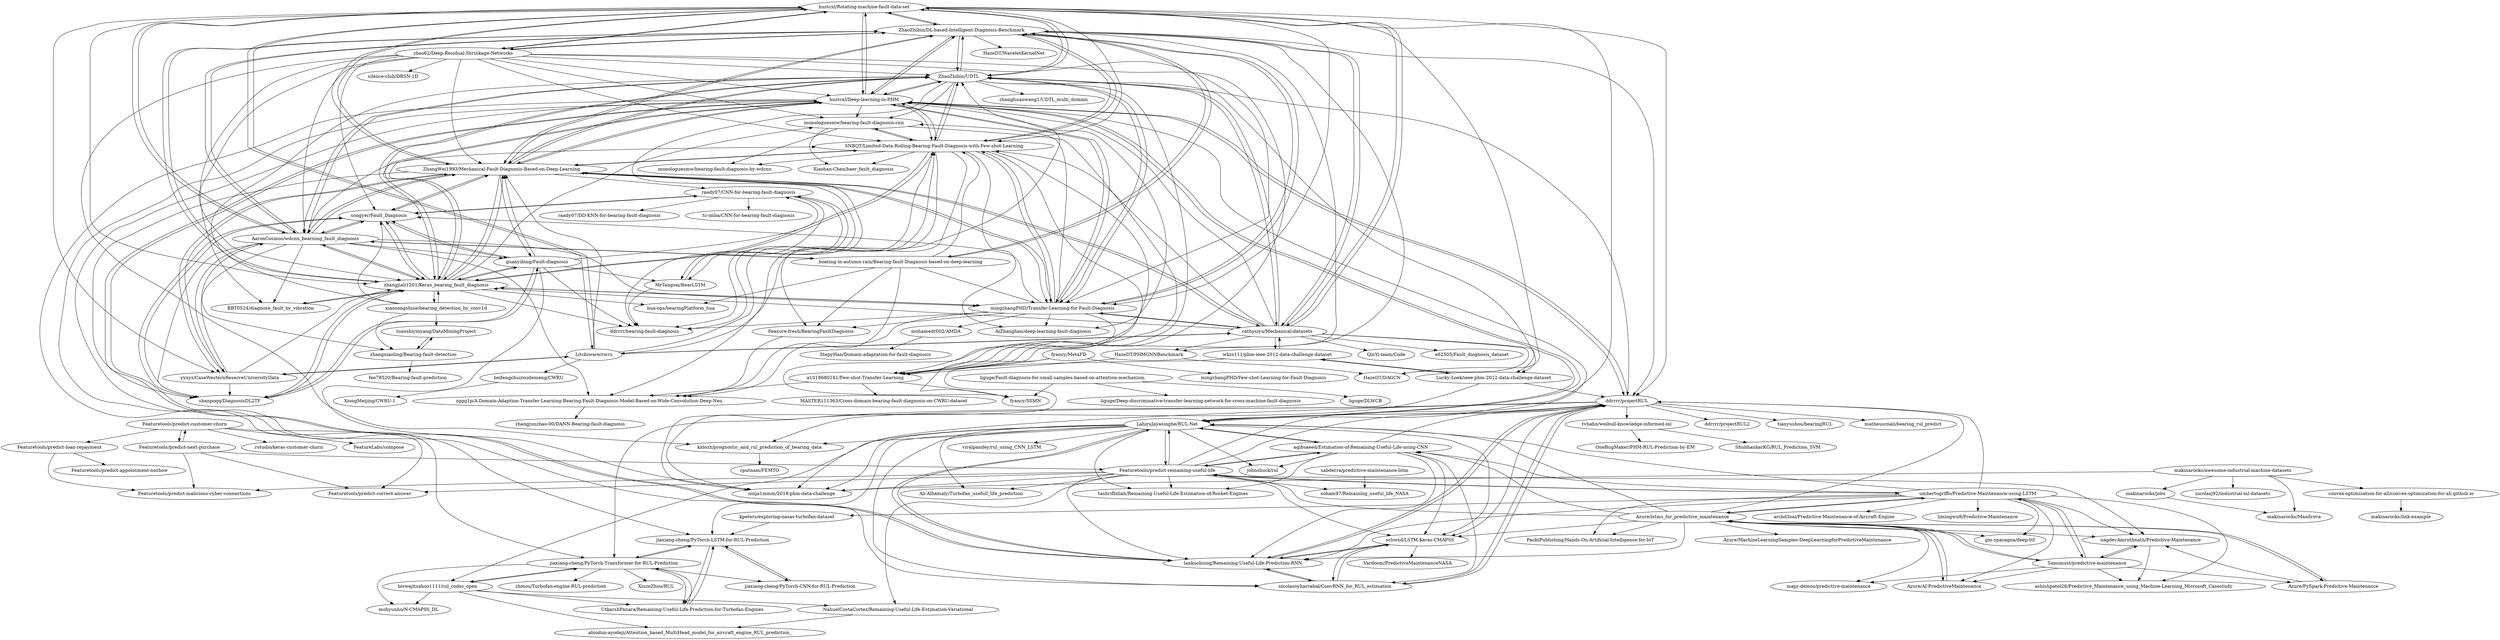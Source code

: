 digraph G {
"hustcxl/Rotating-machine-fault-data-set" -> "ZhaoZhibin/DL-based-Intelligent-Diagnosis-Benchmark"
"hustcxl/Rotating-machine-fault-data-set" -> "ZhaoZhibin/UDTL"
"hustcxl/Rotating-machine-fault-data-set" -> "hustcxl/Deep-learning-in-PHM"
"hustcxl/Rotating-machine-fault-data-set" -> "cathysiyu/Mechanical-datasets"
"hustcxl/Rotating-machine-fault-data-set" -> "AaronCosmos/wdcnn_bearning_fault_diagnosis"
"hustcxl/Rotating-machine-fault-data-set" -> "ddrrrr/projectRUL"
"hustcxl/Rotating-machine-fault-data-set" -> "Litchiware/cwru"
"hustcxl/Rotating-machine-fault-data-set" -> "ZhangWei1993/Mechanical-Fault-Diagnosis-Based-on-Deep-Learning"
"hustcxl/Rotating-machine-fault-data-set" -> "zhangjiali1201/Keras_bearing_fault_diagnosis"
"hustcxl/Rotating-machine-fault-data-set" -> "mingzhangPHD/Transfer-Learning-for-Fault-Diagnosis"
"hustcxl/Rotating-machine-fault-data-set" -> "Lucky-Loek/ieee-phm-2012-data-challenge-dataset"
"hustcxl/Rotating-machine-fault-data-set" -> "yyxyz/CaseWesternReserveUniversityData"
"hustcxl/Rotating-machine-fault-data-set" -> "SNBQT/Limited-Data-Rolling-Bearing-Fault-Diagnosis-with-Few-shot-Learning"
"hustcxl/Rotating-machine-fault-data-set" -> "zhao62/Deep-Residual-Shrinkage-Networks"
"hustcxl/Rotating-machine-fault-data-set" -> "LahiruJayasinghe/RUL-Net"
"Azure/lstms_for_predictive_maintenance" -> "umbertogriffo/Predictive-Maintenance-using-LSTM"
"Azure/lstms_for_predictive_maintenance" -> "Samimust/predictive-maintenance"
"Azure/lstms_for_predictive_maintenance" -> "Azure/PySpark-Predictive-Maintenance"
"Azure/lstms_for_predictive_maintenance" -> "LahiruJayasinghe/RUL-Net"
"Azure/lstms_for_predictive_maintenance" -> "Azure/AI-PredictiveMaintenance"
"Azure/lstms_for_predictive_maintenance" -> "PacktPublishing/Hands-On-Artificial-Intelligence-for-IoT"
"Azure/lstms_for_predictive_maintenance" -> "aqibsaeed/Estimation-of-Remaining-Useful-Life-using-CNN"
"Azure/lstms_for_predictive_maintenance" -> "Featuretools/predict-remaining-useful-life"
"Azure/lstms_for_predictive_maintenance" -> "lankuohsing/Remaining-Useful-Life-Prediction-RNN"
"Azure/lstms_for_predictive_maintenance" -> "Azure/MachineLearningSamples-DeepLearningforPredictiveMaintenance"
"Azure/lstms_for_predictive_maintenance" -> "schwxd/LSTM-Keras-CMAPSS"
"Azure/lstms_for_predictive_maintenance" -> "nagdevAmruthnath/Predictive-Maintenance"
"Azure/lstms_for_predictive_maintenance" -> "gm-spacagna/deep-ttf" ["e"=1]
"Azure/lstms_for_predictive_maintenance" -> "mapr-demos/predictive-maintenance"
"Azure/lstms_for_predictive_maintenance" -> "ddrrrr/projectRUL"
"Featuretools/predict-customer-churn" -> "Featuretools/predict-next-purchase"
"Featuretools/predict-customer-churn" -> "Featuretools/predict-loan-repayment"
"Featuretools/predict-customer-churn" -> "rstudio/keras-customer-churn"
"Featuretools/predict-customer-churn" -> "FeatureLabs/compose" ["e"=1]
"Featuretools/predict-customer-churn" -> "Featuretools/predict-correct-answer"
"umbertogriffo/Predictive-Maintenance-using-LSTM" -> "Azure/lstms_for_predictive_maintenance"
"umbertogriffo/Predictive-Maintenance-using-LSTM" -> "Samimust/predictive-maintenance"
"umbertogriffo/Predictive-Maintenance-using-LSTM" -> "PacktPublishing/Hands-On-Artificial-Intelligence-for-IoT"
"umbertogriffo/Predictive-Maintenance-using-LSTM" -> "LahiruJayasinghe/RUL-Net"
"umbertogriffo/Predictive-Maintenance-using-LSTM" -> "Featuretools/predict-remaining-useful-life"
"umbertogriffo/Predictive-Maintenance-using-LSTM" -> "nagdevAmruthnath/Predictive-Maintenance"
"umbertogriffo/Predictive-Maintenance-using-LSTM" -> "aqibsaeed/Estimation-of-Remaining-Useful-Life-using-CNN"
"umbertogriffo/Predictive-Maintenance-using-LSTM" -> "archd3sai/Predictive-Maintenance-of-Aircraft-Engine"
"umbertogriffo/Predictive-Maintenance-using-LSTM" -> "ashishpatel26/Predictive_Maintenance_using_Machine-Learning_Microsoft_Casestudy"
"umbertogriffo/Predictive-Maintenance-using-LSTM" -> "lankuohsing/Remaining-Useful-Life-Prediction-RNN"
"umbertogriffo/Predictive-Maintenance-using-LSTM" -> "kpeters/exploring-nasas-turbofan-dataset"
"umbertogriffo/Predictive-Maintenance-using-LSTM" -> "limingwu8/Predictive-Maintenance"
"umbertogriffo/Predictive-Maintenance-using-LSTM" -> "ddrrrr/projectRUL"
"umbertogriffo/Predictive-Maintenance-using-LSTM" -> "gm-spacagna/deep-ttf" ["e"=1]
"umbertogriffo/Predictive-Maintenance-using-LSTM" -> "Azure/AI-PredictiveMaintenance"
"aqibsaeed/Estimation-of-Remaining-Useful-Life-using-CNN" -> "LahiruJayasinghe/RUL-Net"
"aqibsaeed/Estimation-of-Remaining-Useful-Life-using-CNN" -> "Featuretools/predict-remaining-useful-life"
"aqibsaeed/Estimation-of-Remaining-Useful-Life-using-CNN" -> "lankuohsing/Remaining-Useful-Life-Prediction-RNN"
"aqibsaeed/Estimation-of-Remaining-Useful-Life-using-CNN" -> "nicolasoyharcabal/ConvRNN_for_RUL_estimation"
"aqibsaeed/Estimation-of-Remaining-Useful-Life-using-CNN" -> "schwxd/LSTM-Keras-CMAPSS"
"aqibsaeed/Estimation-of-Remaining-Useful-Life-using-CNN" -> "tashrifbillah/Remaining-Useful-Life-Estimation-of-Rocket-Engines"
"aqibsaeed/Estimation-of-Remaining-Useful-Life-using-CNN" -> "johnsbuck/rul"
"aqibsaeed/Estimation-of-Remaining-Useful-Life-using-CNN" -> "ddrrrr/projectRUL"
"boating-in-autumn-rain/Bearing-fault-Diagnosis-based-on-deep-learning" -> "SNBQT/Limited-Data-Rolling-Bearing-Fault-Diagnosis-with-Few-shot-Learning"
"boating-in-autumn-rain/Bearing-fault-Diagnosis-based-on-deep-learning" -> "zggg1p/A-Domain-Adaption-Transfer-Learning-Bearing-Fault-Diagnosis-Model-Based-on-Wide-Convolution-Deep-Neu"
"boating-in-autumn-rain/Bearing-fault-Diagnosis-based-on-deep-learning" -> "ZhaoZhibin/DL-based-Intelligent-Diagnosis-Benchmark"
"boating-in-autumn-rain/Bearing-fault-Diagnosis-based-on-deep-learning" -> "AaronCosmos/wdcnn_bearning_fault_diagnosis"
"boating-in-autumn-rain/Bearing-fault-Diagnosis-based-on-deep-learning" -> "mingzhangPHD/Transfer-Learning-for-Fault-Diagnosis"
"boating-in-autumn-rain/Bearing-fault-Diagnosis-based-on-deep-learning" -> "Feaxure-fresh/BearingFaultDiagnosis"
"boating-in-autumn-rain/Bearing-fault-Diagnosis-based-on-deep-learning" -> "hua-ops/bearingPlatform_hua"
"ZhaoZhibin/DL-based-Intelligent-Diagnosis-Benchmark" -> "ZhaoZhibin/UDTL"
"ZhaoZhibin/DL-based-Intelligent-Diagnosis-Benchmark" -> "hustcxl/Rotating-machine-fault-data-set"
"ZhaoZhibin/DL-based-Intelligent-Diagnosis-Benchmark" -> "hustcxl/Deep-learning-in-PHM"
"ZhaoZhibin/DL-based-Intelligent-Diagnosis-Benchmark" -> "SNBQT/Limited-Data-Rolling-Bearing-Fault-Diagnosis-with-Few-shot-Learning"
"ZhaoZhibin/DL-based-Intelligent-Diagnosis-Benchmark" -> "mingzhangPHD/Transfer-Learning-for-Fault-Diagnosis"
"ZhaoZhibin/DL-based-Intelligent-Diagnosis-Benchmark" -> "zhangjiali1201/Keras_bearing_fault_diagnosis"
"ZhaoZhibin/DL-based-Intelligent-Diagnosis-Benchmark" -> "ZhangWei1993/Mechanical-Fault-Diagnosis-Based-on-Deep-Learning"
"ZhaoZhibin/DL-based-Intelligent-Diagnosis-Benchmark" -> "cathysiyu/Mechanical-datasets"
"ZhaoZhibin/DL-based-Intelligent-Diagnosis-Benchmark" -> "AaronCosmos/wdcnn_bearning_fault_diagnosis"
"ZhaoZhibin/DL-based-Intelligent-Diagnosis-Benchmark" -> "a1018680161/Few-shot-Transfer-Learning"
"ZhaoZhibin/DL-based-Intelligent-Diagnosis-Benchmark" -> "zhao62/Deep-Residual-Shrinkage-Networks"
"ZhaoZhibin/DL-based-Intelligent-Diagnosis-Benchmark" -> "ddrrrr/projectRUL"
"ZhaoZhibin/DL-based-Intelligent-Diagnosis-Benchmark" -> "HazeDT/WaveletKernelNet"
"ZhaoZhibin/DL-based-Intelligent-Diagnosis-Benchmark" -> "boating-in-autumn-rain/Bearing-fault-Diagnosis-based-on-deep-learning"
"ZhaoZhibin/DL-based-Intelligent-Diagnosis-Benchmark" -> "HazeDT/PHMGNNBenchmark"
"cathysiyu/Mechanical-datasets" -> "mingzhangPHD/Transfer-Learning-for-Fault-Diagnosis"
"cathysiyu/Mechanical-datasets" -> "ZhaoZhibin/DL-based-Intelligent-Diagnosis-Benchmark"
"cathysiyu/Mechanical-datasets" -> "ZhangWei1993/Mechanical-Fault-Diagnosis-Based-on-Deep-Learning"
"cathysiyu/Mechanical-datasets" -> "hustcxl/Rotating-machine-fault-data-set"
"cathysiyu/Mechanical-datasets" -> "ZhaoZhibin/UDTL"
"cathysiyu/Mechanical-datasets" -> "SNBQT/Limited-Data-Rolling-Bearing-Fault-Diagnosis-with-Few-shot-Learning"
"cathysiyu/Mechanical-datasets" -> "Litchiware/cwru"
"cathysiyu/Mechanical-datasets" -> "wkzs111/phm-ieee-2012-data-challenge-dataset"
"cathysiyu/Mechanical-datasets" -> "hustcxl/Deep-learning-in-PHM"
"cathysiyu/Mechanical-datasets" -> "e62505/Fault_diognosis_dataset"
"cathysiyu/Mechanical-datasets" -> "HazeDT/PHMGNNBenchmark"
"cathysiyu/Mechanical-datasets" -> "HazeDT/DAGCN"
"cathysiyu/Mechanical-datasets" -> "QinYi-team/Code"
"cathysiyu/Mechanical-datasets" -> "zhangjiali1201/Keras_bearing_fault_diagnosis"
"cathysiyu/Mechanical-datasets" -> "Lucky-Loek/ieee-phm-2012-data-challenge-dataset"
"LahiruJayasinghe/RUL-Net" -> "aqibsaeed/Estimation-of-Remaining-Useful-Life-using-CNN"
"LahiruJayasinghe/RUL-Net" -> "ddrrrr/projectRUL"
"LahiruJayasinghe/RUL-Net" -> "nicolasoyharcabal/ConvRNN_for_RUL_estimation"
"LahiruJayasinghe/RUL-Net" -> "lankuohsing/Remaining-Useful-Life-Prediction-RNN"
"LahiruJayasinghe/RUL-Net" -> "hustcxl/Deep-learning-in-PHM"
"LahiruJayasinghe/RUL-Net" -> "Featuretools/predict-remaining-useful-life"
"LahiruJayasinghe/RUL-Net" -> "schwxd/LSTM-Keras-CMAPSS"
"LahiruJayasinghe/RUL-Net" -> "tashrifbillah/Remaining-Useful-Life-Estimation-of-Rocket-Engines"
"LahiruJayasinghe/RUL-Net" -> "biswajitsahoo1111/rul_codes_open"
"LahiruJayasinghe/RUL-Net" -> "Ali-Alhamaly/Turbofan_usefull_life_prediction"
"LahiruJayasinghe/RUL-Net" -> "jiaxiang-cheng/PyTorch-LSTM-for-RUL-Prediction"
"LahiruJayasinghe/RUL-Net" -> "johnsbuck/rul"
"LahiruJayasinghe/RUL-Net" -> "kidozh/prognostic_and_rul_prediction_of_bearing_data"
"LahiruJayasinghe/RUL-Net" -> "viralpandey/rul_using_CNN_LSTM"
"LahiruJayasinghe/RUL-Net" -> "ninja1mmm/2018-phm-data-challenge"
"jiaxiang-cheng/PyTorch-LSTM-for-RUL-Prediction" -> "jiaxiang-cheng/PyTorch-Transformer-for-RUL-Prediction"
"jiaxiang-cheng/PyTorch-LSTM-for-RUL-Prediction" -> "UtkarshPanara/Remaining-Useful-Life-Prediction-for-Turbofan-Engines"
"jiaxiang-cheng/PyTorch-LSTM-for-RUL-Prediction" -> "jiaxiang-cheng/PyTorch-CNN-for-RUL-Prediction"
"AaronCosmos/wdcnn_bearning_fault_diagnosis" -> "zhangjiali1201/Keras_bearing_fault_diagnosis"
"AaronCosmos/wdcnn_bearning_fault_diagnosis" -> "ZhangWei1993/Mechanical-Fault-Diagnosis-Based-on-Deep-Learning"
"AaronCosmos/wdcnn_bearning_fault_diagnosis" -> "songyer/Fault_Diagnosis"
"AaronCosmos/wdcnn_bearning_fault_diagnosis" -> "ZhaoZhibin/DL-based-Intelligent-Diagnosis-Benchmark"
"AaronCosmos/wdcnn_bearning_fault_diagnosis" -> "hustcxl/Rotating-machine-fault-data-set"
"AaronCosmos/wdcnn_bearning_fault_diagnosis" -> "SNBQT/Limited-Data-Rolling-Bearing-Fault-Diagnosis-with-Few-shot-Learning"
"AaronCosmos/wdcnn_bearning_fault_diagnosis" -> "mingzhangPHD/Transfer-Learning-for-Fault-Diagnosis"
"AaronCosmos/wdcnn_bearning_fault_diagnosis" -> "BBT0524/diagnose_fault_by_vibration"
"AaronCosmos/wdcnn_bearning_fault_diagnosis" -> "ZhaoZhibin/UDTL"
"AaronCosmos/wdcnn_bearning_fault_diagnosis" -> "yyxyz/CaseWesternReserveUniversityData"
"AaronCosmos/wdcnn_bearning_fault_diagnosis" -> "shanpoqq/DiagnosisDL2TF"
"AaronCosmos/wdcnn_bearning_fault_diagnosis" -> "zggg1p/A-Domain-Adaption-Transfer-Learning-Bearing-Fault-Diagnosis-Model-Based-on-Wide-Convolution-Deep-Neu"
"AaronCosmos/wdcnn_bearning_fault_diagnosis" -> "zhangxiaoling/Bearing-fault-detection"
"AaronCosmos/wdcnn_bearning_fault_diagnosis" -> "boating-in-autumn-rain/Bearing-fault-Diagnosis-based-on-deep-learning"
"AaronCosmos/wdcnn_bearning_fault_diagnosis" -> "guanyibing/Fault-diagnosis"
"liguge/Fault-diagnosis-for-small-samples-based-on-attention-mechanism" -> "liguge/Deep-discriminative-transfer-learning-network-for-cross-machine-fault-diagnosis"
"liguge/Fault-diagnosis-for-small-samples-based-on-attention-mechanism" -> "liguge/DLWCB"
"liguge/Fault-diagnosis-for-small-samples-based-on-attention-mechanism" -> "fyancy/SSMN"
"zhao62/Deep-Residual-Shrinkage-Networks" -> "ZhaoZhibin/DL-based-Intelligent-Diagnosis-Benchmark"
"zhao62/Deep-Residual-Shrinkage-Networks" -> "mingzhangPHD/Transfer-Learning-for-Fault-Diagnosis"
"zhao62/Deep-Residual-Shrinkage-Networks" -> "SNBQT/Limited-Data-Rolling-Bearing-Fault-Diagnosis-with-Few-shot-Learning"
"zhao62/Deep-Residual-Shrinkage-Networks" -> "hustcxl/Rotating-machine-fault-data-set"
"zhao62/Deep-Residual-Shrinkage-Networks" -> "zhangjiali1201/Keras_bearing_fault_diagnosis"
"zhao62/Deep-Residual-Shrinkage-Networks" -> "monologuesmw/bearing-fault-diagnosis-cnn"
"zhao62/Deep-Residual-Shrinkage-Networks" -> "a1018680161/Few-shot-Transfer-Learning"
"zhao62/Deep-Residual-Shrinkage-Networks" -> "hustcxl/Deep-learning-in-PHM"
"zhao62/Deep-Residual-Shrinkage-Networks" -> "AaronCosmos/wdcnn_bearning_fault_diagnosis"
"zhao62/Deep-Residual-Shrinkage-Networks" -> "ZhangWei1993/Mechanical-Fault-Diagnosis-Based-on-Deep-Learning"
"zhao62/Deep-Residual-Shrinkage-Networks" -> "BBT0524/diagnose_fault_by_vibration"
"zhao62/Deep-Residual-Shrinkage-Networks" -> "kidozh/prognostic_and_rul_prediction_of_bearing_data"
"zhao62/Deep-Residual-Shrinkage-Networks" -> "ZhaoZhibin/UDTL"
"zhao62/Deep-Residual-Shrinkage-Networks" -> "songyer/Fault_Diagnosis"
"zhao62/Deep-Residual-Shrinkage-Networks" -> "silence-club/DRSN-1D"
"ddrrrr/projectRUL" -> "nicolasoyharcabal/ConvRNN_for_RUL_estimation"
"ddrrrr/projectRUL" -> "kidozh/prognostic_and_rul_prediction_of_bearing_data"
"ddrrrr/projectRUL" -> "hustcxl/Deep-learning-in-PHM"
"ddrrrr/projectRUL" -> "ddrrrr/projectRUL2"
"ddrrrr/projectRUL" -> "LahiruJayasinghe/RUL-Net"
"ddrrrr/projectRUL" -> "tianyushou/bearingRUL"
"ddrrrr/projectRUL" -> "matheuscnali/bearing_rul_predict"
"ddrrrr/projectRUL" -> "lankuohsing/Remaining-Useful-Life-Prediction-RNN"
"ddrrrr/projectRUL" -> "schwxd/LSTM-Keras-CMAPSS"
"ddrrrr/projectRUL" -> "ninja1mmm/2018-phm-data-challenge"
"ddrrrr/projectRUL" -> "jiaxiang-cheng/PyTorch-Transformer-for-RUL-Prediction"
"ddrrrr/projectRUL" -> "tvhahn/weibull-knowledge-informed-ml"
"hustcxl/Deep-learning-in-PHM" -> "ddrrrr/projectRUL"
"hustcxl/Deep-learning-in-PHM" -> "LahiruJayasinghe/RUL-Net"
"hustcxl/Deep-learning-in-PHM" -> "ZhaoZhibin/UDTL"
"hustcxl/Deep-learning-in-PHM" -> "nicolasoyharcabal/ConvRNN_for_RUL_estimation"
"hustcxl/Deep-learning-in-PHM" -> "lankuohsing/Remaining-Useful-Life-Prediction-RNN"
"hustcxl/Deep-learning-in-PHM" -> "ZhaoZhibin/DL-based-Intelligent-Diagnosis-Benchmark"
"hustcxl/Deep-learning-in-PHM" -> "AiZhanghan/deep-learning-fault-diagnosis"
"hustcxl/Deep-learning-in-PHM" -> "mingzhangPHD/Transfer-Learning-for-Fault-Diagnosis"
"hustcxl/Deep-learning-in-PHM" -> "SNBQT/Limited-Data-Rolling-Bearing-Fault-Diagnosis-with-Few-shot-Learning"
"hustcxl/Deep-learning-in-PHM" -> "hustcxl/Rotating-machine-fault-data-set"
"hustcxl/Deep-learning-in-PHM" -> "ZhangWei1993/Mechanical-Fault-Diagnosis-Based-on-Deep-Learning"
"hustcxl/Deep-learning-in-PHM" -> "zhangjiali1201/Keras_bearing_fault_diagnosis"
"hustcxl/Deep-learning-in-PHM" -> "jiaxiang-cheng/PyTorch-LSTM-for-RUL-Prediction"
"hustcxl/Deep-learning-in-PHM" -> "monologuesmw/bearing-fault-diagnosis-cnn"
"hustcxl/Deep-learning-in-PHM" -> "jiaxiang-cheng/PyTorch-Transformer-for-RUL-Prediction"
"kidozh/prognostic_and_rul_prediction_of_bearing_data" -> "cputnam/FEMTO"
"tvhahn/weibull-knowledge-informed-ml" -> "ShubhankarKG/RUL_Prediction_SVM"
"tvhahn/weibull-knowledge-informed-ml" -> "OneBugMaker/PHM-RUL-Prediction-by-EM"
"ZhangWei1993/Mechanical-Fault-Diagnosis-Based-on-Deep-Learning" -> "zhangjiali1201/Keras_bearing_fault_diagnosis"
"ZhangWei1993/Mechanical-Fault-Diagnosis-Based-on-Deep-Learning" -> "AaronCosmos/wdcnn_bearning_fault_diagnosis"
"ZhangWei1993/Mechanical-Fault-Diagnosis-Based-on-Deep-Learning" -> "guanyibing/Fault-diagnosis"
"ZhangWei1993/Mechanical-Fault-Diagnosis-Based-on-Deep-Learning" -> "songyer/Fault_Diagnosis"
"ZhangWei1993/Mechanical-Fault-Diagnosis-Based-on-Deep-Learning" -> "mingzhangPHD/Transfer-Learning-for-Fault-Diagnosis"
"ZhangWei1993/Mechanical-Fault-Diagnosis-Based-on-Deep-Learning" -> "SNBQT/Limited-Data-Rolling-Bearing-Fault-Diagnosis-with-Few-shot-Learning"
"ZhangWei1993/Mechanical-Fault-Diagnosis-Based-on-Deep-Learning" -> "MrTangsai/BearLSTM"
"ZhangWei1993/Mechanical-Fault-Diagnosis-Based-on-Deep-Learning" -> "shanpoqq/DiagnosisDL2TF"
"ZhangWei1993/Mechanical-Fault-Diagnosis-Based-on-Deep-Learning" -> "ZhaoZhibin/DL-based-Intelligent-Diagnosis-Benchmark"
"ZhangWei1993/Mechanical-Fault-Diagnosis-Based-on-Deep-Learning" -> "cathysiyu/Mechanical-datasets"
"ZhangWei1993/Mechanical-Fault-Diagnosis-Based-on-Deep-Learning" -> "hustcxl/Deep-learning-in-PHM"
"ZhangWei1993/Mechanical-Fault-Diagnosis-Based-on-Deep-Learning" -> "raady07/CNN-for-bearing-fault-diagnosis"
"ZhangWei1993/Mechanical-Fault-Diagnosis-Based-on-Deep-Learning" -> "ZhaoZhibin/UDTL"
"ZhangWei1993/Mechanical-Fault-Diagnosis-Based-on-Deep-Learning" -> "yyxyz/CaseWesternReserveUniversityData"
"ZhangWei1993/Mechanical-Fault-Diagnosis-Based-on-Deep-Learning" -> "hustcxl/Rotating-machine-fault-data-set"
"Litchiware/cwru" -> "yyxyz/CaseWesternReserveUniversityData"
"Litchiware/cwru" -> "hustcxl/Rotating-machine-fault-data-set"
"Litchiware/cwru" -> "beifengchuizoudemeng/CWRU"
"Litchiware/cwru" -> "cathysiyu/Mechanical-datasets"
"Litchiware/cwru" -> "ZhangWei1993/Mechanical-Fault-Diagnosis-Based-on-Deep-Learning"
"Litchiware/cwru" -> "ZhaoZhibin/UDTL"
"Litchiware/cwru" -> "SNBQT/Limited-Data-Rolling-Bearing-Fault-Diagnosis-with-Few-shot-Learning"
"yyxyz/CaseWesternReserveUniversityData" -> "Litchiware/cwru"
"yyxyz/CaseWesternReserveUniversityData" -> "zhangjiali1201/Keras_bearing_fault_diagnosis"
"yyxyz/CaseWesternReserveUniversityData" -> "ZhangWei1993/Mechanical-Fault-Diagnosis-Based-on-Deep-Learning"
"yyxyz/CaseWesternReserveUniversityData" -> "AaronCosmos/wdcnn_bearning_fault_diagnosis"
"yyxyz/CaseWesternReserveUniversityData" -> "shanpoqq/DiagnosisDL2TF"
"jiaxiang-cheng/PyTorch-Transformer-for-RUL-Prediction" -> "jiaxiang-cheng/PyTorch-LSTM-for-RUL-Prediction"
"jiaxiang-cheng/PyTorch-Transformer-for-RUL-Prediction" -> "UtkarshPanara/Remaining-Useful-Life-Prediction-for-Turbofan-Engines"
"jiaxiang-cheng/PyTorch-Transformer-for-RUL-Prediction" -> "zhmou/Turbofan-engine-RUL-prediction"
"jiaxiang-cheng/PyTorch-Transformer-for-RUL-Prediction" -> "XiuzeZhou/RUL" ["e"=1]
"jiaxiang-cheng/PyTorch-Transformer-for-RUL-Prediction" -> "mohyunho/N-CMAPSS_DL"
"jiaxiang-cheng/PyTorch-Transformer-for-RUL-Prediction" -> "jiaxiang-cheng/PyTorch-CNN-for-RUL-Prediction"
"jiaxiang-cheng/PyTorch-Transformer-for-RUL-Prediction" -> "biswajitsahoo1111/rul_codes_open"
"Feaxure-fresh/BearingFaultDiagnosis" -> "zggg1p/A-Domain-Adaption-Transfer-Learning-Bearing-Fault-Diagnosis-Model-Based-on-Wide-Convolution-Deep-Neu"
"zggg1p/A-Domain-Adaption-Transfer-Learning-Bearing-Fault-Diagnosis-Model-Based-on-Wide-Convolution-Deep-Neu" -> "zhangjunzhao-00/DANN-Bearing-fault-diagnosis"
"luanshiyinyang/DataMiningProject" -> "zhangxiaoling/Bearing-fault-detection"
"zhangxiaoling/Bearing-fault-detection" -> "luanshiyinyang/DataMiningProject"
"zhangxiaoling/Bearing-fault-detection" -> "fee78520/Bearing-fault-prediction"
"SNBQT/Limited-Data-Rolling-Bearing-Fault-Diagnosis-with-Few-shot-Learning" -> "mingzhangPHD/Transfer-Learning-for-Fault-Diagnosis"
"SNBQT/Limited-Data-Rolling-Bearing-Fault-Diagnosis-with-Few-shot-Learning" -> "monologuesmw/bearing-fault-diagnosis-cnn"
"SNBQT/Limited-Data-Rolling-Bearing-Fault-Diagnosis-with-Few-shot-Learning" -> "ddrrrr/bearing-fault-diagnosis"
"SNBQT/Limited-Data-Rolling-Bearing-Fault-Diagnosis-with-Few-shot-Learning" -> "ZhaoZhibin/UDTL"
"SNBQT/Limited-Data-Rolling-Bearing-Fault-Diagnosis-with-Few-shot-Learning" -> "a1018680161/Few-shot-Transfer-Learning"
"SNBQT/Limited-Data-Rolling-Bearing-Fault-Diagnosis-with-Few-shot-Learning" -> "zggg1p/A-Domain-Adaption-Transfer-Learning-Bearing-Fault-Diagnosis-Model-Based-on-Wide-Convolution-Deep-Neu"
"SNBQT/Limited-Data-Rolling-Bearing-Fault-Diagnosis-with-Few-shot-Learning" -> "zhangjiali1201/Keras_bearing_fault_diagnosis"
"SNBQT/Limited-Data-Rolling-Bearing-Fault-Diagnosis-with-Few-shot-Learning" -> "ZhaoZhibin/DL-based-Intelligent-Diagnosis-Benchmark"
"SNBQT/Limited-Data-Rolling-Bearing-Fault-Diagnosis-with-Few-shot-Learning" -> "hustcxl/Deep-learning-in-PHM"
"SNBQT/Limited-Data-Rolling-Bearing-Fault-Diagnosis-with-Few-shot-Learning" -> "monologuesmw/bearing-fault-diagnosis-by-wdcnn"
"SNBQT/Limited-Data-Rolling-Bearing-Fault-Diagnosis-with-Few-shot-Learning" -> "AiZhanghan/deep-learning-fault-diagnosis"
"SNBQT/Limited-Data-Rolling-Bearing-Fault-Diagnosis-with-Few-shot-Learning" -> "ZhangWei1993/Mechanical-Fault-Diagnosis-Based-on-Deep-Learning"
"SNBQT/Limited-Data-Rolling-Bearing-Fault-Diagnosis-with-Few-shot-Learning" -> "Xiaohan-Chen/baer_fault_diagnosis"
"SNBQT/Limited-Data-Rolling-Bearing-Fault-Diagnosis-with-Few-shot-Learning" -> "fyancy/SSMN"
"SNBQT/Limited-Data-Rolling-Bearing-Fault-Diagnosis-with-Few-shot-Learning" -> "Feaxure-fresh/BearingFaultDiagnosis"
"ZhaoZhibin/UDTL" -> "mingzhangPHD/Transfer-Learning-for-Fault-Diagnosis"
"ZhaoZhibin/UDTL" -> "ZhaoZhibin/DL-based-Intelligent-Diagnosis-Benchmark"
"ZhaoZhibin/UDTL" -> "SNBQT/Limited-Data-Rolling-Bearing-Fault-Diagnosis-with-Few-shot-Learning"
"ZhaoZhibin/UDTL" -> "hustcxl/Deep-learning-in-PHM"
"ZhaoZhibin/UDTL" -> "a1018680161/Few-shot-Transfer-Learning"
"ZhaoZhibin/UDTL" -> "hustcxl/Rotating-machine-fault-data-set"
"ZhaoZhibin/UDTL" -> "HazeDT/DAGCN"
"ZhaoZhibin/UDTL" -> "zhangjiali1201/Keras_bearing_fault_diagnosis"
"ZhaoZhibin/UDTL" -> "cathysiyu/Mechanical-datasets"
"ZhaoZhibin/UDTL" -> "ddrrrr/bearing-fault-diagnosis"
"ZhaoZhibin/UDTL" -> "ZhangWei1993/Mechanical-Fault-Diagnosis-Based-on-Deep-Learning"
"ZhaoZhibin/UDTL" -> "monologuesmw/bearing-fault-diagnosis-cnn"
"ZhaoZhibin/UDTL" -> "zhanghuanwang1/UDTL_multi_domain"
"ZhaoZhibin/UDTL" -> "AaronCosmos/wdcnn_bearning_fault_diagnosis"
"ZhaoZhibin/UDTL" -> "ddrrrr/projectRUL"
"raady07/CNN-for-bearing-fault-diagnosis" -> "raady07/DD-KNN-for-bearing-fault-diagnosis"
"raady07/CNN-for-bearing-fault-diagnosis" -> "ddrrrr/bearing-fault-diagnosis"
"raady07/CNN-for-bearing-fault-diagnosis" -> "MrTangsai/BearLSTM"
"raady07/CNN-for-bearing-fault-diagnosis" -> "songyer/Fault_Diagnosis"
"raady07/CNN-for-bearing-fault-diagnosis" -> "tc-imba/CNN-for-bearing-fault-diagnosis"
"songyer/Fault_Diagnosis" -> "shanpoqq/DiagnosisDL2TF"
"songyer/Fault_Diagnosis" -> "zhangjiali1201/Keras_bearing_fault_diagnosis"
"songyer/Fault_Diagnosis" -> "guanyibing/Fault-diagnosis"
"songyer/Fault_Diagnosis" -> "ZhangWei1993/Mechanical-Fault-Diagnosis-Based-on-Deep-Learning"
"songyer/Fault_Diagnosis" -> "raady07/CNN-for-bearing-fault-diagnosis"
"songyer/Fault_Diagnosis" -> "AaronCosmos/wdcnn_bearning_fault_diagnosis"
"HazeDT/PHMGNNBenchmark" -> "HazeDT/DAGCN"
"HazeDT/PHMGNNBenchmark" -> "a1018680161/Few-shot-Transfer-Learning"
"nicolasoyharcabal/ConvRNN_for_RUL_estimation" -> "lankuohsing/Remaining-Useful-Life-Prediction-RNN"
"nicolasoyharcabal/ConvRNN_for_RUL_estimation" -> "ddrrrr/projectRUL"
"nicolasoyharcabal/ConvRNN_for_RUL_estimation" -> "schwxd/LSTM-Keras-CMAPSS"
"xiaosongshine/bearing_detection_by_conv1d" -> "zhangjiali1201/Keras_bearing_fault_diagnosis"
"xiaosongshine/bearing_detection_by_conv1d" -> "zhangxiaoling/Bearing-fault-detection"
"xiaosongshine/bearing_detection_by_conv1d" -> "luanshiyinyang/DataMiningProject"
"xiaosongshine/bearing_detection_by_conv1d" -> "songyer/Fault_Diagnosis"
"xiaosongshine/bearing_detection_by_conv1d" -> "ZhaoZhibin/UDTL"
"zhangjiali1201/Keras_bearing_fault_diagnosis" -> "ZhangWei1993/Mechanical-Fault-Diagnosis-Based-on-Deep-Learning"
"zhangjiali1201/Keras_bearing_fault_diagnosis" -> "AaronCosmos/wdcnn_bearning_fault_diagnosis"
"zhangjiali1201/Keras_bearing_fault_diagnosis" -> "songyer/Fault_Diagnosis"
"zhangjiali1201/Keras_bearing_fault_diagnosis" -> "mingzhangPHD/Transfer-Learning-for-Fault-Diagnosis"
"zhangjiali1201/Keras_bearing_fault_diagnosis" -> "shanpoqq/DiagnosisDL2TF"
"zhangjiali1201/Keras_bearing_fault_diagnosis" -> "SNBQT/Limited-Data-Rolling-Bearing-Fault-Diagnosis-with-Few-shot-Learning"
"zhangjiali1201/Keras_bearing_fault_diagnosis" -> "monologuesmw/bearing-fault-diagnosis-cnn"
"zhangjiali1201/Keras_bearing_fault_diagnosis" -> "xiaosongshine/bearing_detection_by_conv1d"
"zhangjiali1201/Keras_bearing_fault_diagnosis" -> "ddrrrr/bearing-fault-diagnosis"
"zhangjiali1201/Keras_bearing_fault_diagnosis" -> "ZhaoZhibin/DL-based-Intelligent-Diagnosis-Benchmark"
"zhangjiali1201/Keras_bearing_fault_diagnosis" -> "ZhaoZhibin/UDTL"
"zhangjiali1201/Keras_bearing_fault_diagnosis" -> "BBT0524/diagnose_fault_by_vibration"
"zhangjiali1201/Keras_bearing_fault_diagnosis" -> "guanyibing/Fault-diagnosis"
"zhangjiali1201/Keras_bearing_fault_diagnosis" -> "hustcxl/Deep-learning-in-PHM"
"zhangjiali1201/Keras_bearing_fault_diagnosis" -> "hua-ops/bearingPlatform_hua"
"wkzs111/phm-ieee-2012-data-challenge-dataset" -> "Lucky-Loek/ieee-phm-2012-data-challenge-dataset"
"wkzs111/phm-ieee-2012-data-challenge-dataset" -> "ninja1mmm/2018-phm-data-challenge"
"wkzs111/phm-ieee-2012-data-challenge-dataset" -> "cathysiyu/Mechanical-datasets"
"shanpoqq/DiagnosisDL2TF" -> "songyer/Fault_Diagnosis"
"shanpoqq/DiagnosisDL2TF" -> "guanyibing/Fault-diagnosis"
"shanpoqq/DiagnosisDL2TF" -> "zhangjiali1201/Keras_bearing_fault_diagnosis"
"BBT0524/diagnose_fault_by_vibration" -> "zhangjiali1201/Keras_bearing_fault_diagnosis"
"mingzhangPHD/Transfer-Learning-for-Fault-Diagnosis" -> "ZhaoZhibin/UDTL"
"mingzhangPHD/Transfer-Learning-for-Fault-Diagnosis" -> "SNBQT/Limited-Data-Rolling-Bearing-Fault-Diagnosis-with-Few-shot-Learning"
"mingzhangPHD/Transfer-Learning-for-Fault-Diagnosis" -> "zhangjiali1201/Keras_bearing_fault_diagnosis"
"mingzhangPHD/Transfer-Learning-for-Fault-Diagnosis" -> "ddrrrr/bearing-fault-diagnosis"
"mingzhangPHD/Transfer-Learning-for-Fault-Diagnosis" -> "a1018680161/Few-shot-Transfer-Learning"
"mingzhangPHD/Transfer-Learning-for-Fault-Diagnosis" -> "zggg1p/A-Domain-Adaption-Transfer-Learning-Bearing-Fault-Diagnosis-Model-Based-on-Wide-Convolution-Deep-Neu"
"mingzhangPHD/Transfer-Learning-for-Fault-Diagnosis" -> "hustcxl/Deep-learning-in-PHM"
"mingzhangPHD/Transfer-Learning-for-Fault-Diagnosis" -> "mohamedr002/AMDA"
"mingzhangPHD/Transfer-Learning-for-Fault-Diagnosis" -> "ZhangWei1993/Mechanical-Fault-Diagnosis-Based-on-Deep-Learning"
"mingzhangPHD/Transfer-Learning-for-Fault-Diagnosis" -> "monologuesmw/bearing-fault-diagnosis-cnn"
"mingzhangPHD/Transfer-Learning-for-Fault-Diagnosis" -> "ZhaoZhibin/DL-based-Intelligent-Diagnosis-Benchmark"
"mingzhangPHD/Transfer-Learning-for-Fault-Diagnosis" -> "cathysiyu/Mechanical-datasets"
"mingzhangPHD/Transfer-Learning-for-Fault-Diagnosis" -> "AiZhanghan/deep-learning-fault-diagnosis"
"mingzhangPHD/Transfer-Learning-for-Fault-Diagnosis" -> "Feaxure-fresh/BearingFaultDiagnosis"
"mingzhangPHD/Transfer-Learning-for-Fault-Diagnosis" -> "songyer/Fault_Diagnosis"
"a1018680161/Few-shot-Transfer-Learning" -> "MASTER111363/Cross-domain-bearing-fault-diagnosis-on-CWRU-dataset"
"a1018680161/Few-shot-Transfer-Learning" -> "zggg1p/A-Domain-Adaption-Transfer-Learning-Bearing-Fault-Diagnosis-Model-Based-on-Wide-Convolution-Deep-Neu"
"a1018680161/Few-shot-Transfer-Learning" -> "fyancy/SSMN"
"beifengchuizoudemeng/CWRU" -> "XiongMeijing/CWRU-1"
"Lucky-Loek/ieee-phm-2012-data-challenge-dataset" -> "wkzs111/phm-ieee-2012-data-challenge-dataset"
"Lucky-Loek/ieee-phm-2012-data-challenge-dataset" -> "ddrrrr/projectRUL"
"Lucky-Loek/ieee-phm-2012-data-challenge-dataset" -> "ninja1mmm/2018-phm-data-challenge"
"Featuretools/predict-remaining-useful-life" -> "LahiruJayasinghe/RUL-Net"
"Featuretools/predict-remaining-useful-life" -> "aqibsaeed/Estimation-of-Remaining-Useful-Life-using-CNN"
"Featuretools/predict-remaining-useful-life" -> "Ali-Alhamaly/Turbofan_usefull_life_prediction"
"Featuretools/predict-remaining-useful-life" -> "tashrifbillah/Remaining-Useful-Life-Estimation-of-Rocket-Engines"
"Featuretools/predict-remaining-useful-life" -> "soham97/Remaining_useful_life_NASA"
"Featuretools/predict-remaining-useful-life" -> "lankuohsing/Remaining-Useful-Life-Prediction-RNN"
"Featuretools/predict-remaining-useful-life" -> "ddrrrr/projectRUL"
"Featuretools/predict-remaining-useful-life" -> "hustcxl/Deep-learning-in-PHM"
"Featuretools/predict-remaining-useful-life" -> "umbertogriffo/Predictive-Maintenance-using-LSTM"
"Featuretools/predict-remaining-useful-life" -> "schwxd/LSTM-Keras-CMAPSS"
"Featuretools/predict-remaining-useful-life" -> "NahuelCostaCortez/Remaining-Useful-Life-Estimation-Variational"
"Featuretools/predict-remaining-useful-life" -> "nagdevAmruthnath/Predictive-Maintenance"
"Featuretools/predict-remaining-useful-life" -> "Featuretools/predict-correct-answer"
"Featuretools/predict-remaining-useful-life" -> "Featuretools/predict-malicious-cyber-connections"
"Featuretools/predict-remaining-useful-life" -> "ninja1mmm/2018-phm-data-challenge"
"biswajitsahoo1111/rul_codes_open" -> "mohyunho/N-CMAPSS_DL"
"biswajitsahoo1111/rul_codes_open" -> "UtkarshPanara/Remaining-Useful-Life-Prediction-for-Turbofan-Engines"
"biswajitsahoo1111/rul_codes_open" -> "jiaxiang-cheng/PyTorch-Transformer-for-RUL-Prediction"
"biswajitsahoo1111/rul_codes_open" -> "abiodun-ayodeji/Attention_based_MultiHead_model_for_aircraft_engine_RUL_prediction_"
"biswajitsahoo1111/rul_codes_open" -> "NahuelCostaCortez/Remaining-Useful-Life-Estimation-Variational"
"Samimust/predictive-maintenance" -> "nagdevAmruthnath/Predictive-Maintenance"
"Samimust/predictive-maintenance" -> "Azure/lstms_for_predictive_maintenance"
"Samimust/predictive-maintenance" -> "umbertogriffo/Predictive-Maintenance-using-LSTM"
"Samimust/predictive-maintenance" -> "ashishpatel26/Predictive_Maintenance_using_Machine-Learning_Microsoft_Casestudy"
"Samimust/predictive-maintenance" -> "mapr-demos/predictive-maintenance"
"Samimust/predictive-maintenance" -> "Azure/PySpark-Predictive-Maintenance"
"Samimust/predictive-maintenance" -> "Azure/AI-PredictiveMaintenance"
"jiaxiang-cheng/PyTorch-CNN-for-RUL-Prediction" -> "jiaxiang-cheng/PyTorch-LSTM-for-RUL-Prediction"
"kpeters/exploring-nasas-turbofan-dataset" -> "jiaxiang-cheng/PyTorch-LSTM-for-RUL-Prediction"
"lankuohsing/Remaining-Useful-Life-Prediction-RNN" -> "nicolasoyharcabal/ConvRNN_for_RUL_estimation"
"lankuohsing/Remaining-Useful-Life-Prediction-RNN" -> "schwxd/LSTM-Keras-CMAPSS"
"lankuohsing/Remaining-Useful-Life-Prediction-RNN" -> "ddrrrr/projectRUL"
"lankuohsing/Remaining-Useful-Life-Prediction-RNN" -> "LahiruJayasinghe/RUL-Net"
"lankuohsing/Remaining-Useful-Life-Prediction-RNN" -> "hustcxl/Deep-learning-in-PHM"
"Azure/AI-PredictiveMaintenance" -> "Azure/lstms_for_predictive_maintenance"
"Azure/PySpark-Predictive-Maintenance" -> "Azure/lstms_for_predictive_maintenance"
"Azure/PySpark-Predictive-Maintenance" -> "nagdevAmruthnath/Predictive-Maintenance"
"MrTangsai/BearLSTM" -> "ddrrrr/bearing-fault-diagnosis"
"MrTangsai/BearLSTM" -> "raady07/CNN-for-bearing-fault-diagnosis"
"makinarocks/awesome-industrial-machine-datasets" -> "makinarocks/jobs"
"makinarocks/awesome-industrial-machine-datasets" -> "makinarocks/Mandrova"
"makinarocks/awesome-industrial-machine-datasets" -> "nicolasj92/industrial-ml-datasets"
"makinarocks/awesome-industrial-machine-datasets" -> "convex-optimization-for-all/convex-optimization-for-all.github.io"
"makinarocks/awesome-industrial-machine-datasets" -> "ninja1mmm/2018-phm-data-challenge"
"Featuretools/predict-next-purchase" -> "Featuretools/predict-correct-answer"
"Featuretools/predict-next-purchase" -> "Featuretools/predict-customer-churn"
"Featuretools/predict-next-purchase" -> "Featuretools/predict-remaining-useful-life"
"Featuretools/predict-next-purchase" -> "Featuretools/predict-malicious-cyber-connections"
"UtkarshPanara/Remaining-Useful-Life-Prediction-for-Turbofan-Engines" -> "jiaxiang-cheng/PyTorch-LSTM-for-RUL-Prediction"
"UtkarshPanara/Remaining-Useful-Life-Prediction-for-Turbofan-Engines" -> "jiaxiang-cheng/PyTorch-Transformer-for-RUL-Prediction"
"convex-optimization-for-all/convex-optimization-for-all.github.io" -> "makinarocks/link-example"
"makinarocks/jobs" -> "makinarocks/Mandrova"
"fyancy/MetaFD" -> "a1018680161/Few-shot-Transfer-Learning"
"fyancy/MetaFD" -> "mingzhangPHD/Few-shot-Learning-for-Fault-Diagnosis"
"fyancy/MetaFD" -> "fyancy/SSMN"
"Featuretools/predict-loan-repayment" -> "Featuretools/predict-malicious-cyber-connections"
"Featuretools/predict-loan-repayment" -> "Featuretools/predict-appointment-noshow"
"schwxd/LSTM-Keras-CMAPSS" -> "nicolasoyharcabal/ConvRNN_for_RUL_estimation"
"schwxd/LSTM-Keras-CMAPSS" -> "Vardoom/PredictiveMaintenanceNASA"
"schwxd/LSTM-Keras-CMAPSS" -> "lankuohsing/Remaining-Useful-Life-Prediction-RNN"
"guanyibing/Fault-diagnosis" -> "shanpoqq/DiagnosisDL2TF"
"guanyibing/Fault-diagnosis" -> "ZhangWei1993/Mechanical-Fault-Diagnosis-Based-on-Deep-Learning"
"guanyibing/Fault-diagnosis" -> "songyer/Fault_Diagnosis"
"guanyibing/Fault-diagnosis" -> "raady07/CNN-for-bearing-fault-diagnosis"
"guanyibing/Fault-diagnosis" -> "zhangjiali1201/Keras_bearing_fault_diagnosis"
"guanyibing/Fault-diagnosis" -> "ddrrrr/bearing-fault-diagnosis"
"guanyibing/Fault-diagnosis" -> "ninja1mmm/2018-phm-data-challenge"
"guanyibing/Fault-diagnosis" -> "MrTangsai/BearLSTM"
"sabderra/predictive-maintenance-lstm" -> "soham97/Remaining_useful_life_NASA"
"NahuelCostaCortez/Remaining-Useful-Life-Estimation-Variational" -> "abiodun-ayodeji/Attention_based_MultiHead_model_for_aircraft_engine_RUL_prediction_"
"monologuesmw/bearing-fault-diagnosis-cnn" -> "monologuesmw/bearing-fault-diagnosis-by-wdcnn"
"monologuesmw/bearing-fault-diagnosis-cnn" -> "SNBQT/Limited-Data-Rolling-Bearing-Fault-Diagnosis-with-Few-shot-Learning"
"monologuesmw/bearing-fault-diagnosis-cnn" -> "Xiaohan-Chen/baer_fault_diagnosis"
"monologuesmw/bearing-fault-diagnosis-cnn" -> "a1018680161/Few-shot-Transfer-Learning"
"nagdevAmruthnath/Predictive-Maintenance" -> "Samimust/predictive-maintenance"
"nagdevAmruthnath/Predictive-Maintenance" -> "ashishpatel26/Predictive_Maintenance_using_Machine-Learning_Microsoft_Casestudy"
"mohamedr002/AMDA" -> "StepyHan/Domain-adaptation-for-fault-diagnosis"
"hustcxl/Rotating-machine-fault-data-set" ["l"="25.746,32.611"]
"ZhaoZhibin/DL-based-Intelligent-Diagnosis-Benchmark" ["l"="25.766,32.611"]
"ZhaoZhibin/UDTL" ["l"="25.757,32.598"]
"hustcxl/Deep-learning-in-PHM" ["l"="25.746,32.628"]
"cathysiyu/Mechanical-datasets" ["l"="25.738,32.594"]
"AaronCosmos/wdcnn_bearning_fault_diagnosis" ["l"="25.793,32.606"]
"ddrrrr/projectRUL" ["l"="25.716,32.645"]
"Litchiware/cwru" ["l"="25.74,32.578"]
"ZhangWei1993/Mechanical-Fault-Diagnosis-Based-on-Deep-Learning" ["l"="25.765,32.591"]
"zhangjiali1201/Keras_bearing_fault_diagnosis" ["l"="25.788,32.598"]
"mingzhangPHD/Transfer-Learning-for-Fault-Diagnosis" ["l"="25.777,32.602"]
"Lucky-Loek/ieee-phm-2012-data-challenge-dataset" ["l"="25.721,32.622"]
"yyxyz/CaseWesternReserveUniversityData" ["l"="25.761,32.577"]
"SNBQT/Limited-Data-Rolling-Bearing-Fault-Diagnosis-with-Few-shot-Learning" ["l"="25.777,32.591"]
"zhao62/Deep-Residual-Shrinkage-Networks" ["l"="25.781,32.619"]
"LahiruJayasinghe/RUL-Net" ["l"="25.714,32.663"]
"Azure/lstms_for_predictive_maintenance" ["l"="25.661,32.69"]
"umbertogriffo/Predictive-Maintenance-using-LSTM" ["l"="25.678,32.694"]
"Samimust/predictive-maintenance" ["l"="25.651,32.718"]
"Azure/PySpark-Predictive-Maintenance" ["l"="25.634,32.706"]
"Azure/AI-PredictiveMaintenance" ["l"="25.673,32.717"]
"PacktPublishing/Hands-On-Artificial-Intelligence-for-IoT" ["l"="25.633,32.687"]
"aqibsaeed/Estimation-of-Remaining-Useful-Life-using-CNN" ["l"="25.696,32.671"]
"Featuretools/predict-remaining-useful-life" ["l"="25.68,32.672"]
"lankuohsing/Remaining-Useful-Life-Prediction-RNN" ["l"="25.701,32.657"]
"Azure/MachineLearningSamples-DeepLearningforPredictiveMaintenance" ["l"="25.642,32.734"]
"schwxd/LSTM-Keras-CMAPSS" ["l"="25.682,32.656"]
"nagdevAmruthnath/Predictive-Maintenance" ["l"="25.655,32.706"]
"gm-spacagna/deep-ttf" ["l"="24.106,33.202"]
"mapr-demos/predictive-maintenance" ["l"="25.626,32.726"]
"Featuretools/predict-customer-churn" ["l"="25.572,32.648"]
"Featuretools/predict-next-purchase" ["l"="25.603,32.653"]
"Featuretools/predict-loan-repayment" ["l"="25.568,32.673"]
"rstudio/keras-customer-churn" ["l"="25.536,32.639"]
"FeatureLabs/compose" ["l"="25.69,33.969"]
"Featuretools/predict-correct-answer" ["l"="25.623,32.655"]
"archd3sai/Predictive-Maintenance-of-Aircraft-Engine" ["l"="25.615,32.709"]
"ashishpatel26/Predictive_Maintenance_using_Machine-Learning_Microsoft_Casestudy" ["l"="25.666,32.734"]
"kpeters/exploring-nasas-turbofan-dataset" ["l"="25.716,32.715"]
"limingwu8/Predictive-Maintenance" ["l"="25.646,32.673"]
"nicolasoyharcabal/ConvRNN_for_RUL_estimation" ["l"="25.7,32.644"]
"tashrifbillah/Remaining-Useful-Life-Estimation-of-Rocket-Engines" ["l"="25.704,32.68"]
"johnsbuck/rul" ["l"="25.718,32.68"]
"boating-in-autumn-rain/Bearing-fault-Diagnosis-based-on-deep-learning" ["l"="25.812,32.609"]
"zggg1p/A-Domain-Adaption-Transfer-Learning-Bearing-Fault-Diagnosis-Model-Based-on-Wide-Convolution-Deep-Neu" ["l"="25.812,32.582"]
"Feaxure-fresh/BearingFaultDiagnosis" ["l"="25.816,32.593"]
"hua-ops/bearingPlatform_hua" ["l"="25.835,32.593"]
"a1018680161/Few-shot-Transfer-Learning" ["l"="25.774,32.568"]
"HazeDT/WaveletKernelNet" ["l"="25.792,32.645"]
"HazeDT/PHMGNNBenchmark" ["l"="25.744,32.565"]
"wkzs111/phm-ieee-2012-data-challenge-dataset" ["l"="25.713,32.609"]
"e62505/Fault_diognosis_dataset" ["l"="25.705,32.585"]
"HazeDT/DAGCN" ["l"="25.722,32.577"]
"QinYi-team/Code" ["l"="25.698,32.569"]
"biswajitsahoo1111/rul_codes_open" ["l"="25.742,32.698"]
"Ali-Alhamaly/Turbofan_usefull_life_prediction" ["l"="25.704,32.691"]
"jiaxiang-cheng/PyTorch-LSTM-for-RUL-Prediction" ["l"="25.742,32.683"]
"kidozh/prognostic_and_rul_prediction_of_bearing_data" ["l"="25.756,32.655"]
"viralpandey/rul_using_CNN_LSTM" ["l"="25.68,32.643"]
"ninja1mmm/2018-phm-data-challenge" ["l"="25.741,32.647"]
"jiaxiang-cheng/PyTorch-Transformer-for-RUL-Prediction" ["l"="25.757,32.679"]
"UtkarshPanara/Remaining-Useful-Life-Prediction-for-Turbofan-Engines" ["l"="25.764,32.692"]
"jiaxiang-cheng/PyTorch-CNN-for-RUL-Prediction" ["l"="25.756,32.703"]
"songyer/Fault_Diagnosis" ["l"="25.803,32.59"]
"BBT0524/diagnose_fault_by_vibration" ["l"="25.808,32.625"]
"shanpoqq/DiagnosisDL2TF" ["l"="25.799,32.576"]
"zhangxiaoling/Bearing-fault-detection" ["l"="25.856,32.616"]
"guanyibing/Fault-diagnosis" ["l"="25.789,32.583"]
"liguge/Fault-diagnosis-for-small-samples-based-on-attention-mechanism" ["l"="25.764,32.495"]
"liguge/Deep-discriminative-transfer-learning-network-for-cross-machine-fault-diagnosis" ["l"="25.753,32.475"]
"liguge/DLWCB" ["l"="25.772,32.475"]
"fyancy/SSMN" ["l"="25.769,32.539"]
"monologuesmw/bearing-fault-diagnosis-cnn" ["l"="25.774,32.581"]
"silence-club/DRSN-1D" ["l"="25.811,32.643"]
"ddrrrr/projectRUL2" ["l"="25.681,32.628"]
"tianyushou/bearingRUL" ["l"="25.696,32.627"]
"matheuscnali/bearing_rul_predict" ["l"="25.737,32.665"]
"tvhahn/weibull-knowledge-informed-ml" ["l"="25.663,32.612"]
"AiZhanghan/deep-learning-fault-diagnosis" ["l"="25.773,32.633"]
"cputnam/FEMTO" ["l"="25.783,32.667"]
"ShubhankarKG/RUL_Prediction_SVM" ["l"="25.645,32.593"]
"OneBugMaker/PHM-RUL-Prediction-by-EM" ["l"="25.639,32.606"]
"MrTangsai/BearLSTM" ["l"="25.787,32.556"]
"raady07/CNN-for-bearing-fault-diagnosis" ["l"="25.804,32.558"]
"beifengchuizoudemeng/CWRU" ["l"="25.708,32.537"]
"zhmou/Turbofan-engine-RUL-prediction" ["l"="25.787,32.694"]
"XiuzeZhou/RUL" ["l"="24.87,31.875"]
"mohyunho/N-CMAPSS_DL" ["l"="25.769,32.707"]
"zhangjunzhao-00/DANN-Bearing-fault-diagnosis" ["l"="25.844,32.562"]
"luanshiyinyang/DataMiningProject" ["l"="25.873,32.606"]
"fee78520/Bearing-fault-prediction" ["l"="25.886,32.626"]
"ddrrrr/bearing-fault-diagnosis" ["l"="25.787,32.571"]
"monologuesmw/bearing-fault-diagnosis-by-wdcnn" ["l"="25.765,32.558"]
"Xiaohan-Chen/baer_fault_diagnosis" ["l"="25.811,32.567"]
"zhanghuanwang1/UDTL_multi_domain" ["l"="25.726,32.564"]
"raady07/DD-KNN-for-bearing-fault-diagnosis" ["l"="25.828,32.537"]
"tc-imba/CNN-for-bearing-fault-diagnosis" ["l"="25.815,32.534"]
"xiaosongshine/bearing_detection_by_conv1d" ["l"="25.829,32.606"]
"mohamedr002/AMDA" ["l"="25.835,32.578"]
"MASTER111363/Cross-domain-bearing-fault-diagnosis-on-CWRU-dataset" ["l"="25.787,32.538"]
"XiongMeijing/CWRU-1" ["l"="25.69,32.514"]
"soham97/Remaining_useful_life_NASA" ["l"="25.694,32.722"]
"NahuelCostaCortez/Remaining-Useful-Life-Estimation-Variational" ["l"="25.718,32.701"]
"Featuretools/predict-malicious-cyber-connections" ["l"="25.614,32.671"]
"abiodun-ayodeji/Attention_based_MultiHead_model_for_aircraft_engine_RUL_prediction_" ["l"="25.737,32.72"]
"makinarocks/awesome-industrial-machine-datasets" ["l"="25.821,32.715"]
"makinarocks/jobs" ["l"="25.847,32.726"]
"makinarocks/Mandrova" ["l"="25.852,32.714"]
"nicolasj92/industrial-ml-datasets" ["l"="25.823,32.742"]
"convex-optimization-for-all/convex-optimization-for-all.github.io" ["l"="25.852,32.746"]
"makinarocks/link-example" ["l"="25.867,32.761"]
"fyancy/MetaFD" ["l"="25.78,32.522"]
"mingzhangPHD/Few-shot-Learning-for-Fault-Diagnosis" ["l"="25.793,32.501"]
"Featuretools/predict-appointment-noshow" ["l"="25.543,32.682"]
"Vardoom/PredictiveMaintenanceNASA" ["l"="25.654,32.643"]
"sabderra/predictive-maintenance-lstm" ["l"="25.7,32.751"]
"StepyHan/Domain-adaptation-for-fault-diagnosis" ["l"="25.861,32.571"]
}